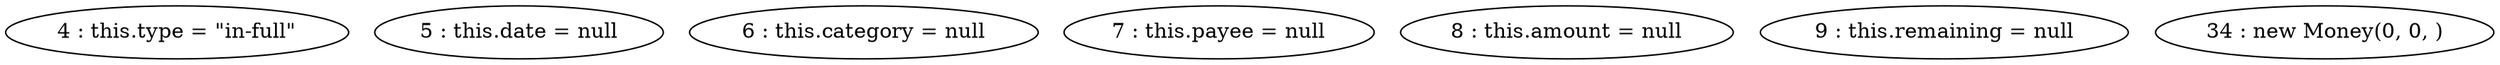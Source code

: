 digraph G {
"4 : this.type = \"in-full\""
"5 : this.date = null"
"6 : this.category = null"
"7 : this.payee = null"
"8 : this.amount = null"
"9 : this.remaining = null"
"34 : new Money(0, 0, )"
}